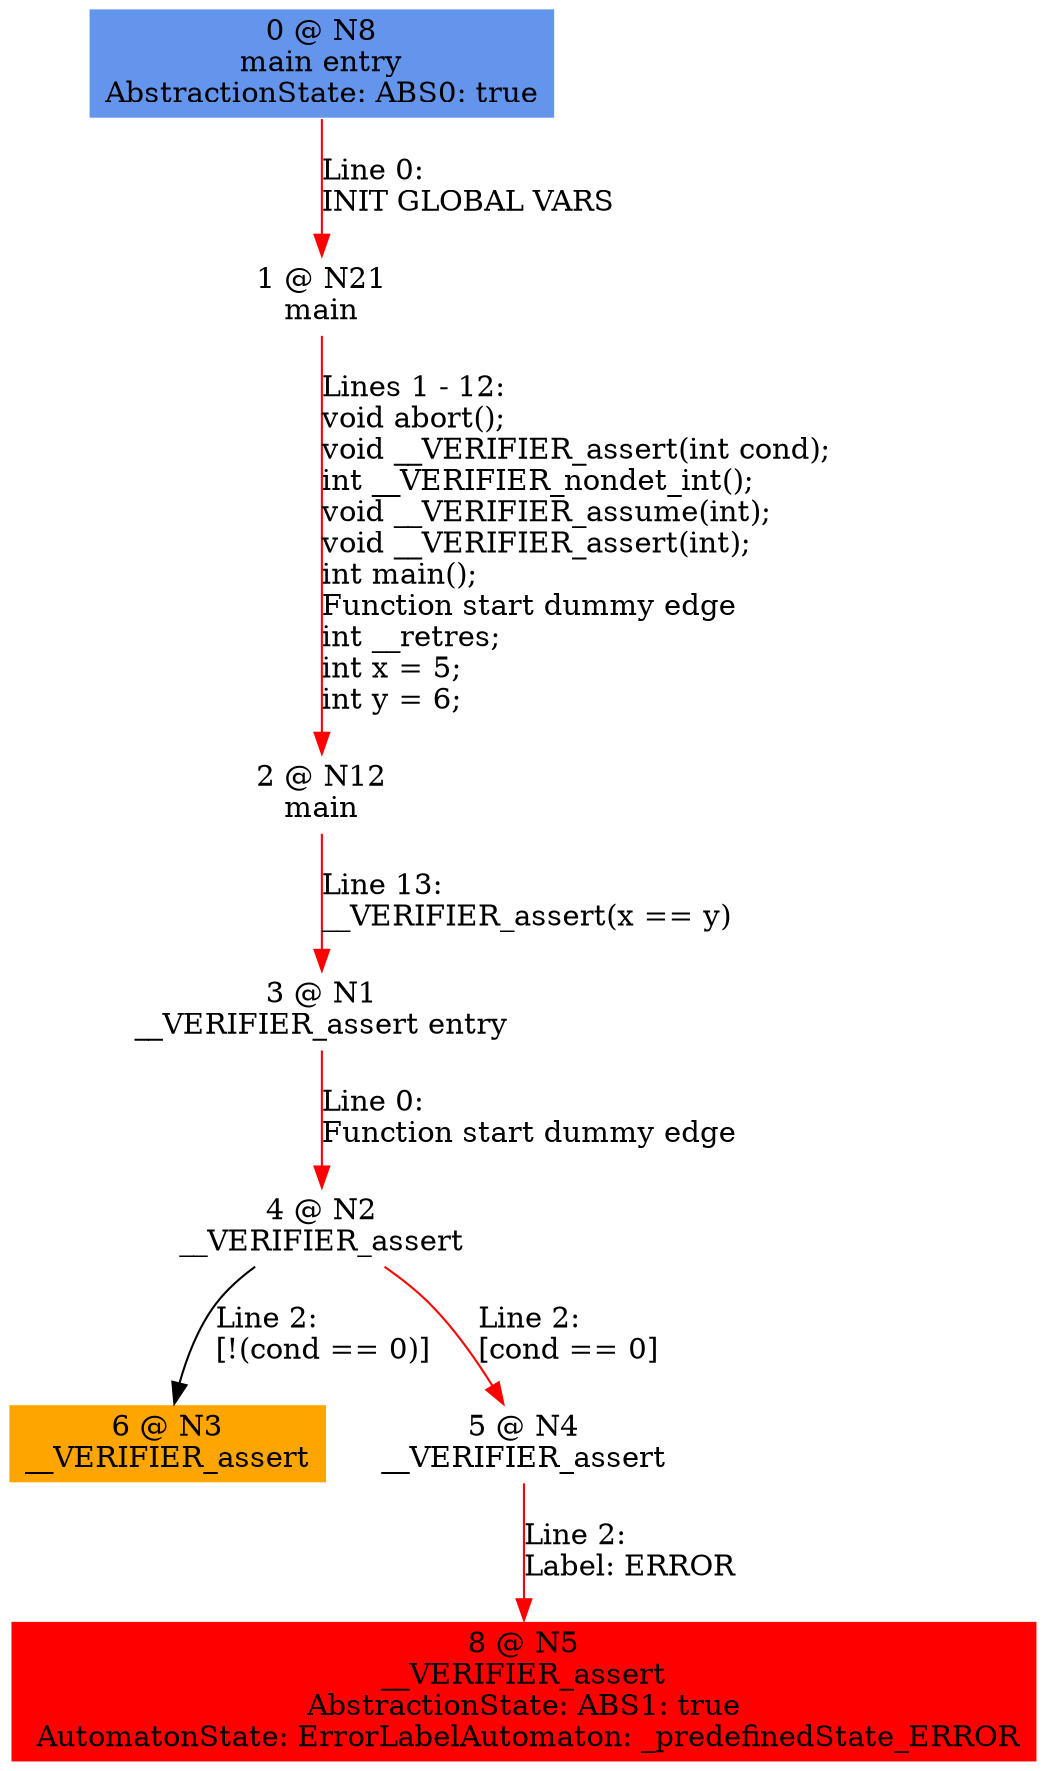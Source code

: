 digraph ARG {
node [style="filled" shape="box" color="white"]
0 [fillcolor="cornflowerblue" label="0 @ N8\nmain entry\nAbstractionState: ABS0: true\n" id="0"]
1 [label="1 @ N21\nmain\n" id="1"]
2 [label="2 @ N12\nmain\n" id="2"]
3 [label="3 @ N1\n__VERIFIER_assert entry\n" id="3"]
4 [label="4 @ N2\n__VERIFIER_assert\n" id="4"]
6 [fillcolor="orange" label="6 @ N3\n__VERIFIER_assert\n" id="6"]
5 [label="5 @ N4\n__VERIFIER_assert\n" id="5"]
8 [fillcolor="red" label="8 @ N5\n__VERIFIER_assert\nAbstractionState: ABS1: true\n AutomatonState: ErrorLabelAutomaton: _predefinedState_ERROR\n" id="8"]
0 -> 1 [color="red" label="Line 0: \lINIT GLOBAL VARS\l" id="0 -> 1"]
1 -> 2 [color="red" label="Lines 1 - 12: \lvoid abort();\lvoid __VERIFIER_assert(int cond);\lint __VERIFIER_nondet_int();\lvoid __VERIFIER_assume(int);\lvoid __VERIFIER_assert(int);\lint main();\lFunction start dummy edge\lint __retres;\lint x = 5;\lint y = 6;\l" id="1 -> 2"]
2 -> 3 [color="red" label="Line 13: \l__VERIFIER_assert(x == y)\l" id="2 -> 3"]
3 -> 4 [color="red" label="Line 0: \lFunction start dummy edge\l" id="3 -> 4"]
4 -> 5 [color="red" label="Line 2: \l[cond == 0]\l" id="4 -> 5"]
4 -> 6 [label="Line 2: \l[!(cond == 0)]\l" id="4 -> 6"]
5 -> 8 [color="red" label="Line 2: \lLabel: ERROR\l" id="5 -> 8"]
}

